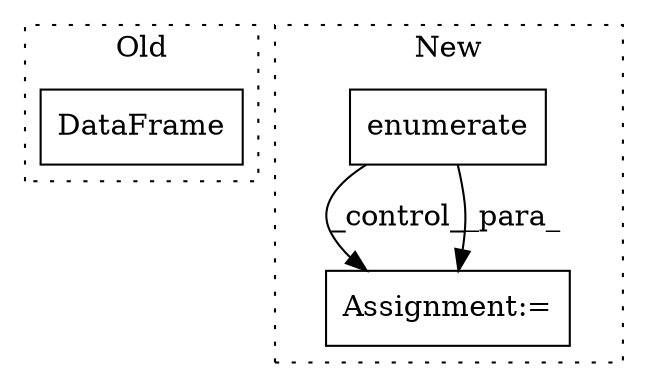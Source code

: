 digraph G {
subgraph cluster0 {
1 [label="DataFrame" a="32" s="1380,1413" l="10,1" shape="box"];
label = "Old";
style="dotted";
}
subgraph cluster1 {
2 [label="enumerate" a="32" s="1625,1646" l="10,1" shape="box"];
3 [label="Assignment:=" a="7" s="1669" l="1" shape="box"];
label = "New";
style="dotted";
}
2 -> 3 [label="_control_"];
2 -> 3 [label="_para_"];
}